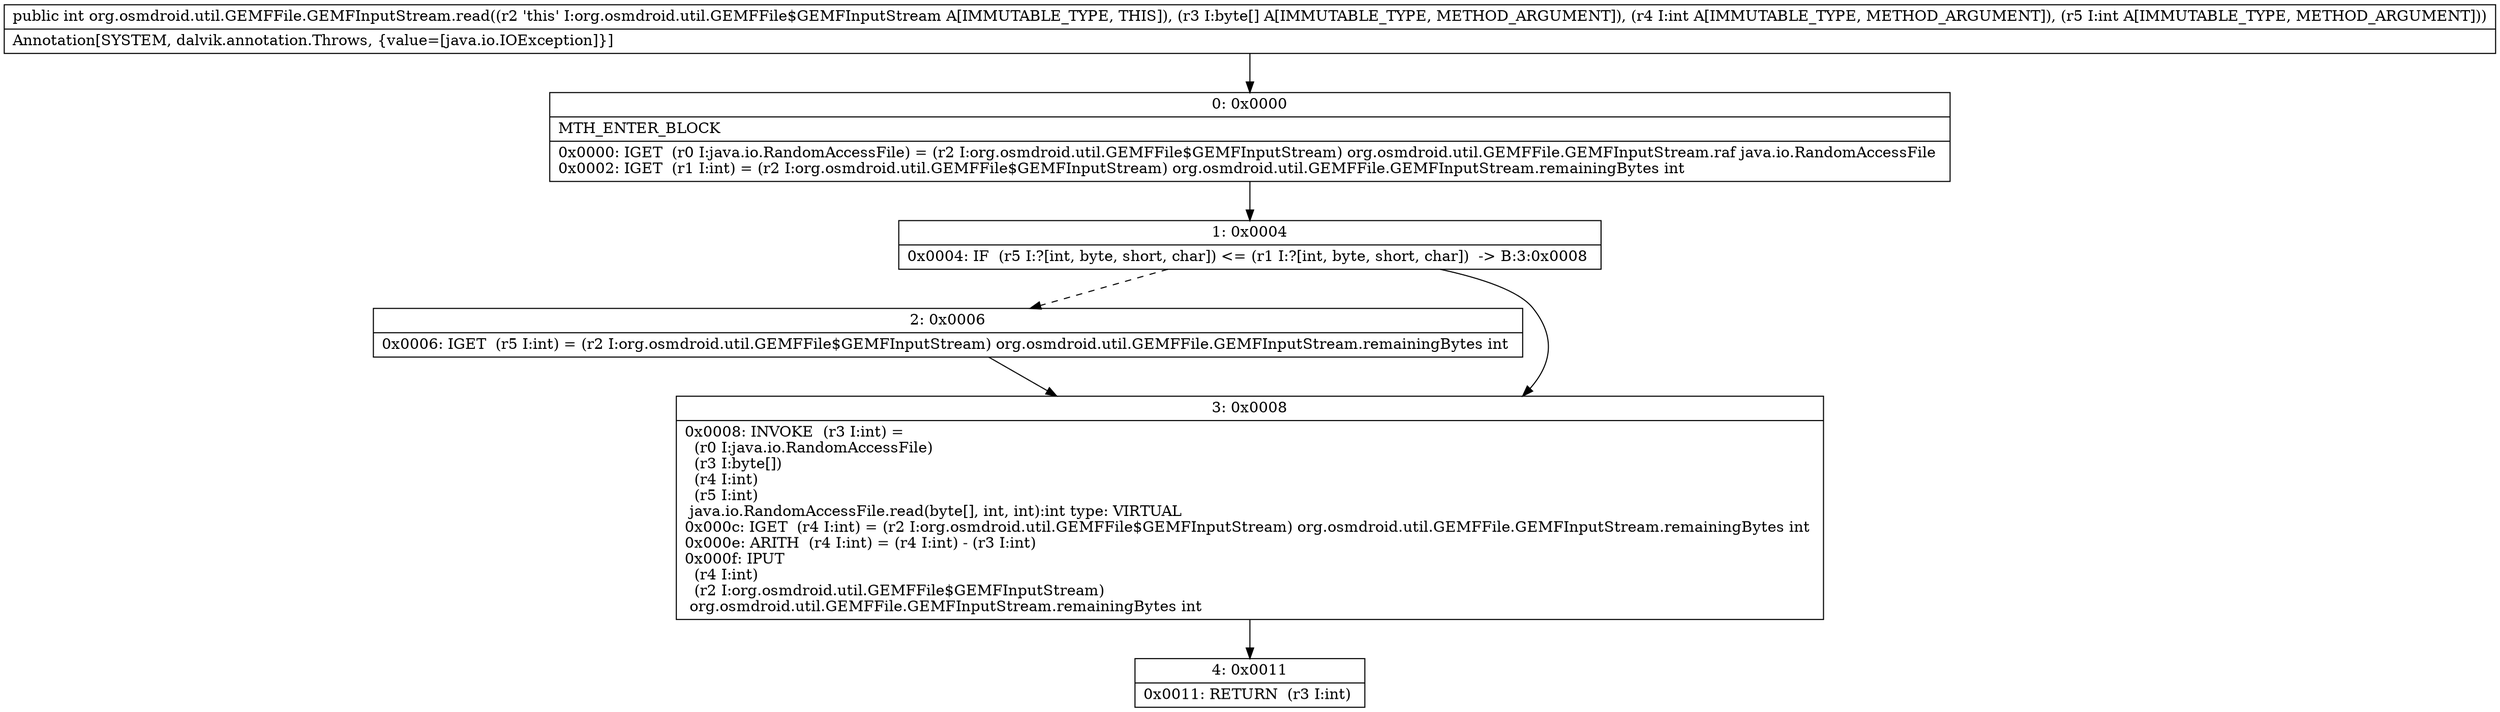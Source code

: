 digraph "CFG fororg.osmdroid.util.GEMFFile.GEMFInputStream.read([BII)I" {
Node_0 [shape=record,label="{0\:\ 0x0000|MTH_ENTER_BLOCK\l|0x0000: IGET  (r0 I:java.io.RandomAccessFile) = (r2 I:org.osmdroid.util.GEMFFile$GEMFInputStream) org.osmdroid.util.GEMFFile.GEMFInputStream.raf java.io.RandomAccessFile \l0x0002: IGET  (r1 I:int) = (r2 I:org.osmdroid.util.GEMFFile$GEMFInputStream) org.osmdroid.util.GEMFFile.GEMFInputStream.remainingBytes int \l}"];
Node_1 [shape=record,label="{1\:\ 0x0004|0x0004: IF  (r5 I:?[int, byte, short, char]) \<= (r1 I:?[int, byte, short, char])  \-\> B:3:0x0008 \l}"];
Node_2 [shape=record,label="{2\:\ 0x0006|0x0006: IGET  (r5 I:int) = (r2 I:org.osmdroid.util.GEMFFile$GEMFInputStream) org.osmdroid.util.GEMFFile.GEMFInputStream.remainingBytes int \l}"];
Node_3 [shape=record,label="{3\:\ 0x0008|0x0008: INVOKE  (r3 I:int) = \l  (r0 I:java.io.RandomAccessFile)\l  (r3 I:byte[])\l  (r4 I:int)\l  (r5 I:int)\l java.io.RandomAccessFile.read(byte[], int, int):int type: VIRTUAL \l0x000c: IGET  (r4 I:int) = (r2 I:org.osmdroid.util.GEMFFile$GEMFInputStream) org.osmdroid.util.GEMFFile.GEMFInputStream.remainingBytes int \l0x000e: ARITH  (r4 I:int) = (r4 I:int) \- (r3 I:int) \l0x000f: IPUT  \l  (r4 I:int)\l  (r2 I:org.osmdroid.util.GEMFFile$GEMFInputStream)\l org.osmdroid.util.GEMFFile.GEMFInputStream.remainingBytes int \l}"];
Node_4 [shape=record,label="{4\:\ 0x0011|0x0011: RETURN  (r3 I:int) \l}"];
MethodNode[shape=record,label="{public int org.osmdroid.util.GEMFFile.GEMFInputStream.read((r2 'this' I:org.osmdroid.util.GEMFFile$GEMFInputStream A[IMMUTABLE_TYPE, THIS]), (r3 I:byte[] A[IMMUTABLE_TYPE, METHOD_ARGUMENT]), (r4 I:int A[IMMUTABLE_TYPE, METHOD_ARGUMENT]), (r5 I:int A[IMMUTABLE_TYPE, METHOD_ARGUMENT]))  | Annotation[SYSTEM, dalvik.annotation.Throws, \{value=[java.io.IOException]\}]\l}"];
MethodNode -> Node_0;
Node_0 -> Node_1;
Node_1 -> Node_2[style=dashed];
Node_1 -> Node_3;
Node_2 -> Node_3;
Node_3 -> Node_4;
}

